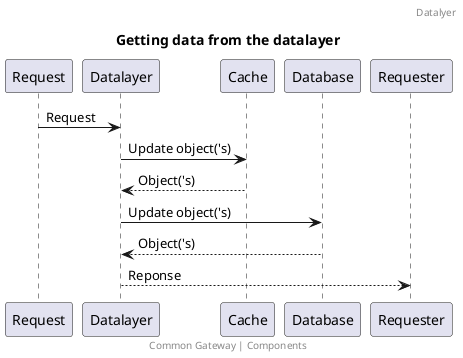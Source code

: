 @startuml
title: Getting data from the datalayer
footer: Common Gateway | Components
header: Datalyer

skinparam backgroundColor transparent


Request -> Datalayer: Request
Datalayer-> Cache: Update object('s)
Cache--> Datalayer: Object('s)
Datalayer-> Database : Update object('s)
Database --> Datalayer: Object('s)
Datalayer--> Requester: Reponse
@enduml